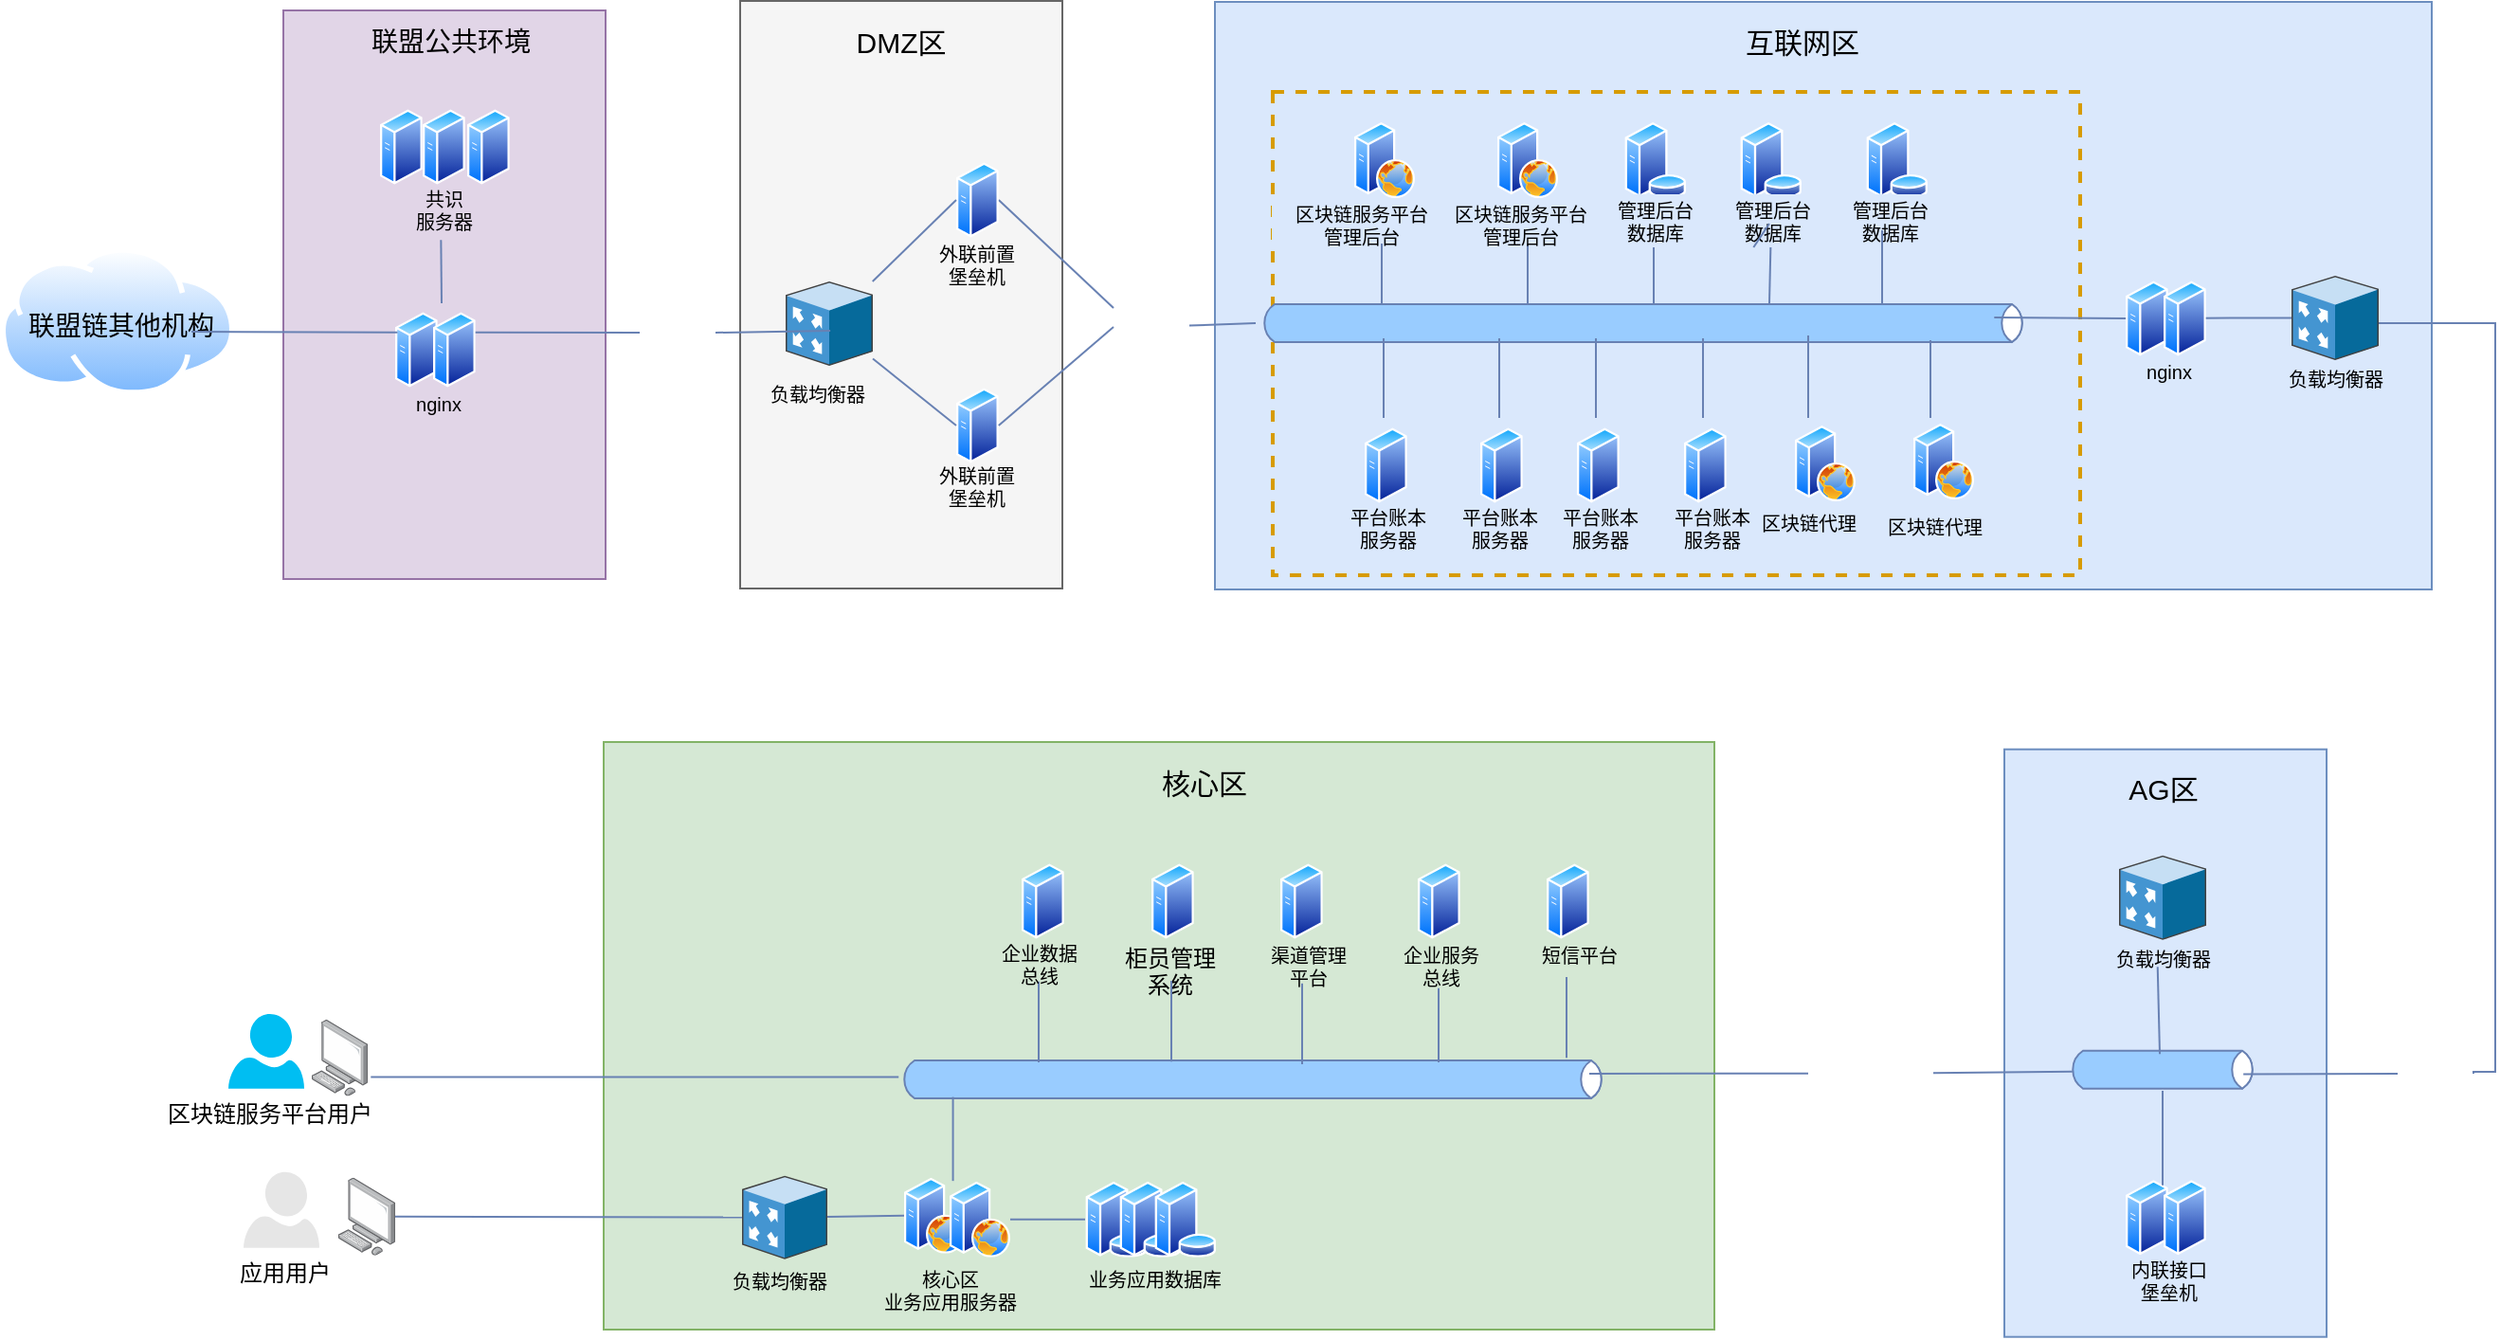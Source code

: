 <mxfile version="12.1.1" type="github" pages="1"><diagram id="ot7VbqEVnPVm4FlHw6yX" name="Page-1"><mxGraphModel dx="1553" dy="948" grid="0" gridSize="10" guides="1" tooltips="1" connect="1" arrows="1" fold="1" page="1" pageScale="1" pageWidth="3300" pageHeight="4681" math="0" shadow="0"><root><mxCell id="0"/><mxCell id="1" parent="0"/><mxCell id="wcz-8A4uhaqFpy4rLhZc-134" value="" style="rounded=0;whiteSpace=wrap;html=1;fillColor=#e1d5e7;strokeColor=#9673a6;" vertex="1" parent="1"><mxGeometry x="526.5" y="313.5" width="170" height="300" as="geometry"/></mxCell><mxCell id="wcz-8A4uhaqFpy4rLhZc-1" value="" style="rounded=0;whiteSpace=wrap;html=1;strokeColor=#6c8ebf;strokeWidth=1;fillColor=#dae8fc;fontSize=12;align=center;" vertex="1" parent="1"><mxGeometry x="1018" y="309" width="642" height="310" as="geometry"/></mxCell><mxCell id="wcz-8A4uhaqFpy4rLhZc-2" value="" style="rounded=0;whiteSpace=wrap;html=1;fillColor=none;fontSize=10;dashed=1;strokeColor=#d79b00;strokeWidth=2;" vertex="1" parent="1"><mxGeometry x="1048.5" y="356.5" width="426" height="255" as="geometry"/></mxCell><mxCell id="wcz-8A4uhaqFpy4rLhZc-3" value="" style="rounded=0;whiteSpace=wrap;html=1;strokeColor=#666666;fillColor=#f5f5f5;fontSize=12;align=center;fontColor=#333333;" vertex="1" parent="1"><mxGeometry x="767.5" y="308.5" width="170" height="310" as="geometry"/></mxCell><mxCell id="wcz-8A4uhaqFpy4rLhZc-4" value="" style="html=1;fillColor=#99CCFF;strokeColor=#6881B3;gradientColor=none;gradientDirection=north;strokeWidth=1;shape=mxgraph.networks.bus;gradientColor=none;gradientDirection=north;fontColor=#ffffff;perimeter=backbonePerimeter;backboneSize=20;align=center;fontSize=12;" vertex="1" parent="1"><mxGeometry x="1041.5" y="473.5" width="405" height="10" as="geometry"/></mxCell><mxCell id="wcz-8A4uhaqFpy4rLhZc-5" value="" style="strokeColor=#6881B3;edgeStyle=none;rounded=0;endArrow=none;html=1;strokeWidth=1;fontSize=12;" edge="1" parent="1"><mxGeometry relative="1" as="geometry"><mxPoint x="1106" y="426.5" as="sourcePoint"/><mxPoint x="1106" y="468.5" as="targetPoint"/></mxGeometry></mxCell><mxCell id="wcz-8A4uhaqFpy4rLhZc-6" value="" style="strokeColor=#6881B3;edgeStyle=none;rounded=0;endArrow=none;html=1;strokeWidth=1;fontSize=12;" edge="1" parent="1"><mxGeometry relative="1" as="geometry"><mxPoint x="1183" y="426.5" as="sourcePoint"/><mxPoint x="1183" y="468.5" as="targetPoint"/></mxGeometry></mxCell><mxCell id="wcz-8A4uhaqFpy4rLhZc-7" value="" style="strokeColor=#6881B3;edgeStyle=none;rounded=0;endArrow=none;html=1;strokeWidth=1;fontSize=12;" edge="1" parent="1"><mxGeometry relative="1" as="geometry"><mxPoint x="1249.5" y="426.5" as="sourcePoint"/><mxPoint x="1249.5" y="468.5" as="targetPoint"/></mxGeometry></mxCell><mxCell id="wcz-8A4uhaqFpy4rLhZc-9" value="" style="strokeColor=#6881B3;edgeStyle=none;rounded=0;endArrow=none;html=1;strokeWidth=1;fontSize=12;" edge="1" parent="1"><mxGeometry relative="1" as="geometry"><mxPoint x="1107" y="528.5" as="sourcePoint"/><mxPoint x="1107" y="486.5" as="targetPoint"/><Array as="points"><mxPoint x="1107" y="516.5"/></Array></mxGeometry></mxCell><mxCell id="wcz-8A4uhaqFpy4rLhZc-10" value="" style="shape=image;html=1;verticalAlign=top;verticalLabelPosition=bottom;labelBackgroundColor=#ffffff;imageAspect=0;aspect=fixed;image=https://cdn4.iconfinder.com/data/icons/VISTA/networking/png/128/firewall.png;strokeColor=#6881B3;fillColor=#99CCFF;fontSize=12;align=center;" vertex="1" parent="1"><mxGeometry x="714.5" y="463.5" width="40" height="40" as="geometry"/></mxCell><mxCell id="wcz-8A4uhaqFpy4rLhZc-11" value="" style="endArrow=none;html=1;fontSize=12;entryX=0;entryY=0.5;entryDx=0;entryDy=0;exitX=1;exitY=0.25;exitDx=0;exitDy=0;strokeColor=#6881B3;" edge="1" parent="1" target="wcz-8A4uhaqFpy4rLhZc-10" source="wcz-8A4uhaqFpy4rLhZc-144"><mxGeometry width="50" height="50" relative="1" as="geometry"><mxPoint x="674.92" y="483.262" as="sourcePoint"/><mxPoint x="731.5" y="520.5" as="targetPoint"/></mxGeometry></mxCell><mxCell id="wcz-8A4uhaqFpy4rLhZc-12" value="" style="shadow=0;dashed=0;html=1;labelPosition=center;verticalLabelPosition=bottom;verticalAlign=top;align=center;outlineConnect=0;shape=mxgraph.veeam.3d.proxy_appliance;direction=east;" vertex="1" parent="1"><mxGeometry x="791.5" y="456.5" width="46" height="44.562" as="geometry"/></mxCell><mxCell id="wcz-8A4uhaqFpy4rLhZc-13" value="&lt;font style=&quot;font-size: 15px&quot;&gt;DMZ区&lt;/font&gt;" style="text;html=1;resizable=0;points=[];autosize=1;align=center;verticalAlign=top;spacingTop=-4;fontSize=12;" vertex="1" parent="1"><mxGeometry x="822.5" y="318.5" width="58" height="15" as="geometry"/></mxCell><mxCell id="wcz-8A4uhaqFpy4rLhZc-14" value="" style="endArrow=none;html=1;strokeColor=#6881B3;strokeWidth=1;fontSize=12;exitX=1;exitY=0.5;exitDx=0;exitDy=0;entryX=0.512;entryY=0.583;entryDx=0;entryDy=0;entryPerimeter=0;" edge="1" parent="1" source="wcz-8A4uhaqFpy4rLhZc-10" target="wcz-8A4uhaqFpy4rLhZc-12"><mxGeometry width="50" height="50" relative="1" as="geometry"><mxPoint x="707.5" y="473.5" as="sourcePoint"/><mxPoint x="817.5" y="400.5" as="targetPoint"/></mxGeometry></mxCell><mxCell id="wcz-8A4uhaqFpy4rLhZc-15" value="&lt;font style=&quot;font-size: 15px&quot;&gt;互联网区&lt;/font&gt;" style="text;html=1;resizable=0;points=[];autosize=1;align=left;verticalAlign=top;spacingTop=-4;fontSize=12;" vertex="1" parent="1"><mxGeometry x="1296" y="318.5" width="70" height="15" as="geometry"/></mxCell><mxCell id="wcz-8A4uhaqFpy4rLhZc-16" value="" style="shape=image;html=1;verticalAlign=top;verticalLabelPosition=bottom;labelBackgroundColor=#ffffff;imageAspect=0;aspect=fixed;image=https://cdn4.iconfinder.com/data/icons/VISTA/networking/png/128/firewall.png;strokeColor=#6881B3;fillColor=#99CCFF;fontSize=12;align=center;" vertex="1" parent="1"><mxGeometry x="964.5" y="460.5" width="40" height="40" as="geometry"/></mxCell><mxCell id="wcz-8A4uhaqFpy4rLhZc-17" value="" style="endArrow=none;html=1;strokeColor=#6881B3;strokeWidth=1;fontSize=12;exitX=1;exitY=0.5;exitDx=0;exitDy=0;entryX=0;entryY=0.25;entryDx=0;entryDy=0;" edge="1" parent="1" source="wcz-8A4uhaqFpy4rLhZc-72" target="wcz-8A4uhaqFpy4rLhZc-16"><mxGeometry width="50" height="50" relative="1" as="geometry"><mxPoint x="890.9" y="485.62" as="sourcePoint"/><mxPoint x="1027.5" y="530.5" as="targetPoint"/></mxGeometry></mxCell><mxCell id="wcz-8A4uhaqFpy4rLhZc-18" value="" style="endArrow=none;html=1;strokeColor=#6881B3;strokeWidth=1;fontSize=12;" edge="1" parent="1" source="wcz-8A4uhaqFpy4rLhZc-16"><mxGeometry width="50" height="50" relative="1" as="geometry"><mxPoint x="973.5" y="560.5" as="sourcePoint"/><mxPoint x="1039.5" y="478.5" as="targetPoint"/></mxGeometry></mxCell><mxCell id="wcz-8A4uhaqFpy4rLhZc-19" value="外联前置&lt;br style=&quot;font-size: 10px&quot;&gt;堡垒机" style="text;html=1;resizable=0;points=[];autosize=1;align=center;verticalAlign=top;spacingTop=-4;fontSize=10;" vertex="1" parent="1"><mxGeometry x="866.5" y="433.5" width="50" height="24" as="geometry"/></mxCell><mxCell id="wcz-8A4uhaqFpy4rLhZc-20" value="区块链服务平台&lt;br&gt;管理后台" style="text;html=1;resizable=0;points=[];autosize=1;align=center;verticalAlign=top;spacingTop=-4;fontSize=10;fillColor=#DAE8FC;" vertex="1" parent="1"><mxGeometry x="1048" y="412.5" width="94" height="24" as="geometry"/></mxCell><mxCell id="wcz-8A4uhaqFpy4rLhZc-23" value="平台账本&lt;br&gt;服务器" style="text;html=1;resizable=0;points=[];autosize=1;align=center;verticalAlign=top;spacingTop=-4;fontSize=10;" vertex="1" parent="1"><mxGeometry x="1080" y="572.5" width="58" height="24" as="geometry"/></mxCell><mxCell id="wcz-8A4uhaqFpy4rLhZc-24" value="" style="rounded=0;whiteSpace=wrap;html=1;strokeColor=#6c8ebf;strokeWidth=1;fillColor=#dae8fc;fontSize=8;align=center;" vertex="1" parent="1"><mxGeometry x="1434.5" y="703.353" width="170" height="310" as="geometry"/></mxCell><mxCell id="wcz-8A4uhaqFpy4rLhZc-25" value="&lt;font style=&quot;font-size: 15px&quot;&gt;AG区&lt;/font&gt;" style="text;html=1;resizable=0;points=[];autosize=1;align=center;verticalAlign=top;spacingTop=-4;fontSize=12;" vertex="1" parent="1"><mxGeometry x="1494" y="713.353" width="47" height="15" as="geometry"/></mxCell><mxCell id="wcz-8A4uhaqFpy4rLhZc-26" value="负载均衡器" style="text;html=1;resizable=0;points=[];autosize=1;align=center;verticalAlign=top;spacingTop=-4;fontSize=10;" vertex="1" parent="1"><mxGeometry x="777.5" y="507.5" width="60" height="10" as="geometry"/></mxCell><mxCell id="wcz-8A4uhaqFpy4rLhZc-27" value="" style="shadow=0;dashed=0;html=1;labelPosition=center;verticalLabelPosition=bottom;verticalAlign=top;align=center;outlineConnect=0;shape=mxgraph.veeam.3d.proxy_appliance;direction=east;" vertex="1" parent="1"><mxGeometry x="1495" y="759.353" width="46" height="44.562" as="geometry"/></mxCell><mxCell id="wcz-8A4uhaqFpy4rLhZc-28" value="负载均衡器" style="text;html=1;resizable=0;points=[];autosize=1;align=center;verticalAlign=top;spacingTop=-4;fontSize=10;" vertex="1" parent="1"><mxGeometry x="1488" y="806.353" width="60" height="10" as="geometry"/></mxCell><mxCell id="wcz-8A4uhaqFpy4rLhZc-29" value="" style="html=1;fillColor=#99CCFF;strokeColor=#6881B3;gradientColor=none;gradientDirection=north;strokeWidth=1;shape=mxgraph.networks.bus;gradientColor=none;gradientDirection=north;fontColor=#ffffff;perimeter=backbonePerimeter;backboneSize=20;align=center;fontSize=12;" vertex="1" parent="1"><mxGeometry x="1468" y="867.353" width="100" height="10" as="geometry"/></mxCell><mxCell id="wcz-8A4uhaqFpy4rLhZc-30" style="edgeStyle=orthogonalEdgeStyle;rounded=0;orthogonalLoop=1;jettySize=auto;html=1;exitX=1;exitY=0.5;exitDx=0;exitDy=0;strokeColor=#6881B3;endArrow=none;endFill=0;" edge="1" parent="1" source="wcz-8A4uhaqFpy4rLhZc-31" target="wcz-8A4uhaqFpy4rLhZc-113"><mxGeometry relative="1" as="geometry"><Array as="points"><mxPoint x="1693.5" y="873.5"/><mxPoint x="1693.5" y="478.5"/></Array></mxGeometry></mxCell><mxCell id="wcz-8A4uhaqFpy4rLhZc-31" value="" style="shape=image;html=1;verticalAlign=top;verticalLabelPosition=bottom;labelBackgroundColor=#ffffff;imageAspect=0;aspect=fixed;image=https://cdn4.iconfinder.com/data/icons/VISTA/networking/png/128/firewall.png;strokeColor=#6881B3;fillColor=#99CCFF;fontSize=12;align=center;" vertex="1" parent="1"><mxGeometry x="1642" y="854.5" width="40" height="40" as="geometry"/></mxCell><mxCell id="wcz-8A4uhaqFpy4rLhZc-32" value="" style="endArrow=none;html=1;strokeColor=#6881B3;strokeWidth=1;fontSize=8;exitX=0.485;exitY=-0.318;exitDx=0;exitDy=0;exitPerimeter=0;entryX=0.456;entryY=1.182;entryDx=0;entryDy=0;entryPerimeter=0;" edge="1" parent="1" source="wcz-8A4uhaqFpy4rLhZc-29" target="wcz-8A4uhaqFpy4rLhZc-28"><mxGeometry width="50" height="50" relative="1" as="geometry"><mxPoint x="1599" y="858.353" as="sourcePoint"/><mxPoint x="1649" y="808.353" as="targetPoint"/></mxGeometry></mxCell><mxCell id="wcz-8A4uhaqFpy4rLhZc-33" value="" style="group" vertex="1" connectable="0" parent="1"><mxGeometry x="1498.5" y="930.353" width="42.4" height="40" as="geometry"/></mxCell><mxCell id="wcz-8A4uhaqFpy4rLhZc-34" value="" style="aspect=fixed;perimeter=ellipsePerimeter;html=1;align=center;shadow=0;dashed=0;spacingTop=3;image;image=img/lib/active_directory/generic_server.svg;strokeColor=#6881B3;strokeWidth=1;fillColor=#99CCFF;fontSize=8;" vertex="1" parent="wcz-8A4uhaqFpy4rLhZc-33"><mxGeometry width="22.4" height="40" as="geometry"/></mxCell><mxCell id="wcz-8A4uhaqFpy4rLhZc-35" value="" style="aspect=fixed;perimeter=ellipsePerimeter;html=1;align=center;shadow=0;dashed=0;spacingTop=3;image;image=img/lib/active_directory/generic_server.svg;strokeColor=#6881B3;strokeWidth=1;fillColor=#99CCFF;fontSize=8;" vertex="1" parent="wcz-8A4uhaqFpy4rLhZc-33"><mxGeometry x="20" width="22.4" height="40" as="geometry"/></mxCell><mxCell id="wcz-8A4uhaqFpy4rLhZc-36" value="内联接口&lt;br style=&quot;font-size: 10px;&quot;&gt;堡垒机" style="text;html=1;resizable=0;points=[];autosize=1;align=center;verticalAlign=top;spacingTop=-4;fontSize=10;" vertex="1" parent="1"><mxGeometry x="1496" y="970.353" width="50" height="20" as="geometry"/></mxCell><mxCell id="wcz-8A4uhaqFpy4rLhZc-37" value="" style="strokeColor=#6881B3;edgeStyle=none;rounded=0;endArrow=none;html=1;strokeWidth=1;fontSize=12;" edge="1" parent="1"><mxGeometry relative="1" as="geometry"><mxPoint x="1518" y="933.353" as="sourcePoint"/><mxPoint x="1518" y="883.5" as="targetPoint"/><Array as="points"><mxPoint x="1518" y="910.353"/></Array></mxGeometry></mxCell><mxCell id="wcz-8A4uhaqFpy4rLhZc-38" value="" style="rounded=0;whiteSpace=wrap;html=1;strokeColor=#82b366;strokeWidth=1;fillColor=#d5e8d4;fontSize=8;align=center;" vertex="1" parent="1"><mxGeometry x="695.5" y="699.5" width="586" height="310" as="geometry"/></mxCell><mxCell id="wcz-8A4uhaqFpy4rLhZc-39" value="" style="html=1;fillColor=#99CCFF;strokeColor=#6881B3;gradientColor=none;gradientDirection=north;strokeWidth=1;shape=mxgraph.networks.bus;gradientColor=none;gradientDirection=north;fontColor=#ffffff;perimeter=backbonePerimeter;backboneSize=20;align=center;" vertex="1" parent="1"><mxGeometry x="851.5" y="867.5" width="373" height="20" as="geometry"/></mxCell><mxCell id="wcz-8A4uhaqFpy4rLhZc-40" value="" style="strokeColor=#6881B3;edgeStyle=none;rounded=0;endArrow=none;html=1;strokeWidth=1;fontSize=8;" edge="1" parent="1"><mxGeometry relative="1" as="geometry"><mxPoint x="925" y="825.853" as="sourcePoint"/><mxPoint x="925" y="868.529" as="targetPoint"/></mxGeometry></mxCell><mxCell id="wcz-8A4uhaqFpy4rLhZc-41" value="" style="strokeColor=#6881B3;edgeStyle=none;rounded=0;endArrow=none;html=1;strokeWidth=1;fontSize=8;" edge="1" parent="1"><mxGeometry relative="1" as="geometry"><mxPoint x="1064" y="826.853" as="sourcePoint"/><mxPoint x="1064" y="869.529" as="targetPoint"/></mxGeometry></mxCell><mxCell id="wcz-8A4uhaqFpy4rLhZc-42" value="" style="strokeColor=#6881B3;edgeStyle=none;rounded=0;endArrow=none;html=1;strokeWidth=1;fontSize=8;" edge="1" parent="1"><mxGeometry relative="1" as="geometry"><mxPoint x="1136" y="829.353" as="sourcePoint"/><mxPoint x="1136" y="868.52" as="targetPoint"/></mxGeometry></mxCell><mxCell id="wcz-8A4uhaqFpy4rLhZc-43" value="" style="shadow=0;dashed=0;html=1;labelPosition=center;verticalLabelPosition=bottom;verticalAlign=top;align=center;outlineConnect=0;shape=mxgraph.veeam.3d.proxy_appliance;direction=east;" vertex="1" parent="1"><mxGeometry x="768.5" y="928.353" width="45" height="44" as="geometry"/></mxCell><mxCell id="wcz-8A4uhaqFpy4rLhZc-44" value="负载均衡器" style="text;html=1;resizable=0;points=[];autosize=1;align=center;verticalAlign=top;spacingTop=-4;fontSize=10;" vertex="1" parent="1"><mxGeometry x="757.5" y="976.353" width="60" height="10" as="geometry"/></mxCell><mxCell id="wcz-8A4uhaqFpy4rLhZc-45" value="" style="aspect=fixed;perimeter=ellipsePerimeter;html=1;align=center;shadow=0;dashed=0;spacingTop=3;image;image=img/lib/active_directory/generic_server.svg;strokeColor=#6881B3;strokeWidth=1;fillColor=#99CCFF;fontSize=8;" vertex="1" parent="1"><mxGeometry x="1125" y="763.5" width="22.4" height="40" as="geometry"/></mxCell><mxCell id="wcz-8A4uhaqFpy4rLhZc-46" value="" style="aspect=fixed;perimeter=ellipsePerimeter;html=1;align=center;shadow=0;dashed=0;spacingTop=3;image;image=img/lib/active_directory/generic_server.svg;strokeColor=#6881B3;strokeWidth=1;fillColor=#99CCFF;fontSize=8;" vertex="1" parent="1"><mxGeometry x="1052.5" y="763.5" width="22.4" height="40" as="geometry"/></mxCell><mxCell id="wcz-8A4uhaqFpy4rLhZc-47" value="企业服务&lt;br&gt;总线" style="text;html=1;resizable=0;points=[];autosize=1;align=center;verticalAlign=top;spacingTop=-4;fontSize=10;" vertex="1" parent="1"><mxGeometry x="1107.5" y="803.5" width="58" height="24" as="geometry"/></mxCell><mxCell id="wcz-8A4uhaqFpy4rLhZc-48" value="渠道管理&lt;br&gt;平台" style="text;html=1;resizable=0;points=[];autosize=1;align=center;verticalAlign=top;spacingTop=-4;fontSize=10;" vertex="1" parent="1"><mxGeometry x="1037.5" y="803.5" width="58" height="24" as="geometry"/></mxCell><mxCell id="wcz-8A4uhaqFpy4rLhZc-49" value="" style="aspect=fixed;perimeter=ellipsePerimeter;html=1;align=center;shadow=0;dashed=0;spacingTop=3;image;image=img/lib/active_directory/generic_server.svg;strokeColor=#6881B3;strokeWidth=1;fillColor=#99CCFF;fontSize=8;" vertex="1" parent="1"><mxGeometry x="916" y="763.5" width="22.4" height="40" as="geometry"/></mxCell><mxCell id="wcz-8A4uhaqFpy4rLhZc-50" value="企业数据&lt;br&gt;总线" style="text;html=1;resizable=0;points=[];autosize=1;align=center;verticalAlign=top;spacingTop=-4;fontSize=10;" vertex="1" parent="1"><mxGeometry x="895.5" y="803.353" width="58" height="24" as="geometry"/></mxCell><mxCell id="wcz-8A4uhaqFpy4rLhZc-51" value="" style="group" vertex="1" connectable="0" parent="1"><mxGeometry x="854" y="929.353" width="56" height="40" as="geometry"/></mxCell><mxCell id="wcz-8A4uhaqFpy4rLhZc-52" value="" style="aspect=fixed;perimeter=ellipsePerimeter;html=1;align=center;shadow=0;dashed=0;spacingTop=3;image;image=img/lib/active_directory/web_server.svg;strokeColor=#6881B3;strokeWidth=1;fillColor=#99CCFF;fontSize=12;" vertex="1" parent="wcz-8A4uhaqFpy4rLhZc-51"><mxGeometry width="32" height="40" as="geometry"/></mxCell><mxCell id="wcz-8A4uhaqFpy4rLhZc-53" value="" style="aspect=fixed;perimeter=ellipsePerimeter;html=1;align=center;shadow=0;dashed=0;spacingTop=3;image;image=img/lib/active_directory/web_server.svg;strokeColor=#6881B3;strokeWidth=1;fillColor=#99CCFF;fontSize=12;" vertex="1" parent="wcz-8A4uhaqFpy4rLhZc-51"><mxGeometry x="24" y="2" width="32" height="40" as="geometry"/></mxCell><mxCell id="wcz-8A4uhaqFpy4rLhZc-54" value="核心区&lt;br&gt;业务应用服务器" style="text;html=1;resizable=0;points=[];autosize=1;align=center;verticalAlign=top;spacingTop=-4;fontSize=10;" vertex="1" parent="1"><mxGeometry x="838" y="975.353" width="80" height="24" as="geometry"/></mxCell><mxCell id="wcz-8A4uhaqFpy4rLhZc-55" value="业务应用数据库" style="text;html=1;resizable=0;points=[];autosize=1;align=center;verticalAlign=top;spacingTop=-4;fontSize=10;" vertex="1" parent="1"><mxGeometry x="939" y="975.353" width="94" height="12" as="geometry"/></mxCell><mxCell id="wcz-8A4uhaqFpy4rLhZc-56" value="" style="aspect=fixed;perimeter=ellipsePerimeter;html=1;align=center;shadow=0;dashed=0;spacingTop=3;image;image=img/lib/active_directory/database_server.svg;strokeColor=#6881B3;strokeWidth=1;fillColor=#99CCFF;fontSize=8;" vertex="1" parent="1"><mxGeometry x="949.5" y="931.353" width="32.8" height="40" as="geometry"/></mxCell><mxCell id="wcz-8A4uhaqFpy4rLhZc-57" value="" style="aspect=fixed;perimeter=ellipsePerimeter;html=1;align=center;shadow=0;dashed=0;spacingTop=3;image;image=img/lib/active_directory/database_server.svg;strokeColor=#6881B3;strokeWidth=1;fillColor=#99CCFF;fontSize=8;" vertex="1" parent="1"><mxGeometry x="967.5" y="931.353" width="32.8" height="40" as="geometry"/></mxCell><mxCell id="wcz-8A4uhaqFpy4rLhZc-58" value="" style="aspect=fixed;perimeter=ellipsePerimeter;html=1;align=center;shadow=0;dashed=0;spacingTop=3;image;image=img/lib/active_directory/database_server.svg;strokeColor=#6881B3;strokeWidth=1;fillColor=#99CCFF;fontSize=8;" vertex="1" parent="1"><mxGeometry x="986" y="931.353" width="32.8" height="40" as="geometry"/></mxCell><mxCell id="wcz-8A4uhaqFpy4rLhZc-59" value="&lt;font style=&quot;font-size: 15px&quot;&gt;核心区&lt;/font&gt;" style="text;html=1;resizable=0;points=[];autosize=1;align=center;verticalAlign=top;spacingTop=-4;fontSize=12;" vertex="1" parent="1"><mxGeometry x="984" y="709.853" width="55" height="15" as="geometry"/></mxCell><mxCell id="wcz-8A4uhaqFpy4rLhZc-60" value="" style="shape=image;html=1;verticalAlign=top;verticalLabelPosition=bottom;labelBackgroundColor=#ffffff;imageAspect=0;aspect=fixed;image=https://cdn4.iconfinder.com/data/icons/VISTA/networking/png/128/firewall.png;strokeColor=#6881B3;fillColor=#99CCFF;fontSize=12;align=center;" vertex="1" parent="1"><mxGeometry x="1331" y="854.353" width="40" height="40" as="geometry"/></mxCell><mxCell id="wcz-8A4uhaqFpy4rLhZc-61" value="" style="points=[];aspect=fixed;html=1;align=center;shadow=0;dashed=0;image;image=img/lib/allied_telesis/computer_and_terminals/Personal_Computer.svg;strokeColor=#6881B3;fillColor=#99CCFF;fontSize=12;" vertex="1" parent="1"><mxGeometry x="541.5" y="845.95" width="29.5" height="40.317" as="geometry"/></mxCell><mxCell id="wcz-8A4uhaqFpy4rLhZc-62" value="" style="verticalLabelPosition=bottom;html=1;verticalAlign=top;align=center;strokeColor=none;fillColor=#00BEF2;shape=mxgraph.azure.user;" vertex="1" parent="1"><mxGeometry x="497.5" y="843" width="40" height="39.333" as="geometry"/></mxCell><mxCell id="wcz-8A4uhaqFpy4rLhZc-63" value="区块链服务平台用户" style="text;html=1;resizable=0;points=[];autosize=1;align=center;verticalAlign=top;spacingTop=-4;fontSize=12;" vertex="1" parent="1"><mxGeometry x="459.5" y="886.333" width="118" height="14" as="geometry"/></mxCell><mxCell id="wcz-8A4uhaqFpy4rLhZc-64" value="" style="endArrow=none;html=1;strokeColor=#6881B3;exitX=0.926;exitY=0.743;exitDx=0;exitDy=0;exitPerimeter=0;entryX=0;entryY=0.5;entryDx=0;entryDy=0;" edge="1" parent="1" source="wcz-8A4uhaqFpy4rLhZc-29" target="wcz-8A4uhaqFpy4rLhZc-31"><mxGeometry width="50" height="50" relative="1" as="geometry"><mxPoint x="1635.5" y="969.5" as="sourcePoint"/><mxPoint x="1685.5" y="919.5" as="targetPoint"/></mxGeometry></mxCell><mxCell id="wcz-8A4uhaqFpy4rLhZc-65" value="" style="points=[];aspect=fixed;html=1;align=center;shadow=0;dashed=0;image;image=img/lib/allied_telesis/computer_and_terminals/Personal_Computer.svg;strokeColor=#6881B3;fillColor=#99CCFF;fontSize=12;" vertex="1" parent="1"><mxGeometry x="555.5" y="929.353" width="30" height="41" as="geometry"/></mxCell><mxCell id="wcz-8A4uhaqFpy4rLhZc-66" value="" style="verticalLabelPosition=bottom;html=1;verticalAlign=top;align=center;strokeColor=none;fillColor=#E6E6E6;shape=mxgraph.azure.user;" vertex="1" parent="1"><mxGeometry x="505.5" y="926.353" width="40" height="40" as="geometry"/></mxCell><mxCell id="wcz-8A4uhaqFpy4rLhZc-67" value="应用用户" style="text;html=1;resizable=0;points=[];autosize=1;align=center;verticalAlign=top;spacingTop=-4;fontSize=12;" vertex="1" parent="1"><mxGeometry x="497.5" y="970.353" width="58" height="14" as="geometry"/></mxCell><mxCell id="wcz-8A4uhaqFpy4rLhZc-68" value="" style="endArrow=none;html=1;strokeColor=#6881B3;entryX=0;entryY=0.5;entryDx=0;entryDy=0;" edge="1" parent="1" target="wcz-8A4uhaqFpy4rLhZc-60"><mxGeometry width="50" height="50" relative="1" as="geometry"><mxPoint x="1215.5" y="874.5" as="sourcePoint"/><mxPoint x="1189.5" y="908.5" as="targetPoint"/></mxGeometry></mxCell><mxCell id="wcz-8A4uhaqFpy4rLhZc-69" value="" style="endArrow=none;html=1;strokeColor=#6881B3;entryX=0.024;entryY=0.6;entryDx=0;entryDy=0;entryPerimeter=0;" edge="1" parent="1" target="wcz-8A4uhaqFpy4rLhZc-29"><mxGeometry width="50" height="50" relative="1" as="geometry"><mxPoint x="1397" y="874.161" as="sourcePoint"/><mxPoint x="1299.5" y="872.5" as="targetPoint"/></mxGeometry></mxCell><mxCell id="wcz-8A4uhaqFpy4rLhZc-70" value="" style="endArrow=none;html=1;strokeColor=#6881B3;" edge="1" parent="1" source="wcz-8A4uhaqFpy4rLhZc-65" target="wcz-8A4uhaqFpy4rLhZc-43"><mxGeometry width="50" height="50" relative="1" as="geometry"><mxPoint x="668.5" y="883.5" as="sourcePoint"/><mxPoint x="718.5" y="833.5" as="targetPoint"/></mxGeometry></mxCell><mxCell id="wcz-8A4uhaqFpy4rLhZc-71" value="" style="aspect=fixed;perimeter=ellipsePerimeter;html=1;align=center;shadow=0;dashed=0;spacingTop=3;image;image=img/lib/active_directory/generic_server.svg;strokeColor=#6881B3;strokeWidth=1;fillColor=#99CCFF;fontSize=8;" vertex="1" parent="1"><mxGeometry x="881.5" y="512.5" width="22.4" height="40" as="geometry"/></mxCell><mxCell id="wcz-8A4uhaqFpy4rLhZc-72" value="" style="aspect=fixed;perimeter=ellipsePerimeter;html=1;align=center;shadow=0;dashed=0;spacingTop=3;image;image=img/lib/active_directory/generic_server.svg;strokeColor=#6881B3;strokeWidth=1;fillColor=#99CCFF;fontSize=8;" vertex="1" parent="1"><mxGeometry x="881.5" y="393.5" width="22.4" height="40" as="geometry"/></mxCell><mxCell id="wcz-8A4uhaqFpy4rLhZc-73" value="外联前置&lt;br style=&quot;font-size: 10px&quot;&gt;堡垒机" style="text;html=1;resizable=0;points=[];autosize=1;align=center;verticalAlign=top;spacingTop=-4;fontSize=10;" vertex="1" parent="1"><mxGeometry x="866.5" y="551" width="50" height="24" as="geometry"/></mxCell><mxCell id="wcz-8A4uhaqFpy4rLhZc-74" value="" style="endArrow=none;html=1;entryX=0;entryY=0.5;entryDx=0;entryDy=0;strokeColor=#6881B3;" edge="1" parent="1" source="wcz-8A4uhaqFpy4rLhZc-12" target="wcz-8A4uhaqFpy4rLhZc-72"><mxGeometry width="50" height="50" relative="1" as="geometry"><mxPoint x="827.5" y="441.5" as="sourcePoint"/><mxPoint x="877.5" y="391.5" as="targetPoint"/></mxGeometry></mxCell><mxCell id="wcz-8A4uhaqFpy4rLhZc-75" value="" style="endArrow=none;html=1;strokeColor=#6881B3;exitX=0;exitY=0.5;exitDx=0;exitDy=0;" edge="1" parent="1" source="wcz-8A4uhaqFpy4rLhZc-71" target="wcz-8A4uhaqFpy4rLhZc-12"><mxGeometry width="50" height="50" relative="1" as="geometry"><mxPoint x="784.5" y="621.5" as="sourcePoint"/><mxPoint x="834.5" y="571.5" as="targetPoint"/></mxGeometry></mxCell><mxCell id="wcz-8A4uhaqFpy4rLhZc-76" value="" style="endArrow=none;html=1;strokeColor=#6881B3;exitX=1;exitY=0.5;exitDx=0;exitDy=0;entryX=0;entryY=0.5;entryDx=0;entryDy=0;" edge="1" parent="1" source="wcz-8A4uhaqFpy4rLhZc-71" target="wcz-8A4uhaqFpy4rLhZc-16"><mxGeometry width="50" height="50" relative="1" as="geometry"><mxPoint x="962.5" y="634.5" as="sourcePoint"/><mxPoint x="1012.5" y="584.5" as="targetPoint"/></mxGeometry></mxCell><mxCell id="wcz-8A4uhaqFpy4rLhZc-77" value="" style="aspect=fixed;perimeter=ellipsePerimeter;html=1;align=center;shadow=0;dashed=0;spacingTop=3;image;image=img/lib/active_directory/web_server.svg;strokeColor=#6881B3;strokeWidth=1;fillColor=#99CCFF;fontSize=12;" vertex="1" parent="1"><mxGeometry x="1091.5" y="372.5" width="32" height="40" as="geometry"/></mxCell><mxCell id="wcz-8A4uhaqFpy4rLhZc-78" value="" style="aspect=fixed;perimeter=ellipsePerimeter;html=1;align=center;shadow=0;dashed=0;spacingTop=3;image;image=img/lib/active_directory/web_server.svg;strokeColor=#6881B3;strokeWidth=1;fillColor=#99CCFF;fontSize=12;" vertex="1" parent="1"><mxGeometry x="1167" y="372.5" width="32" height="40" as="geometry"/></mxCell><mxCell id="wcz-8A4uhaqFpy4rLhZc-79" value="区块链服务平台&lt;br&gt;管理后台" style="text;html=1;resizable=0;points=[];autosize=1;align=center;verticalAlign=top;spacingTop=-4;fontSize=10;fillColor=#DAE8FC;" vertex="1" parent="1"><mxGeometry x="1132" y="412.5" width="94" height="24" as="geometry"/></mxCell><mxCell id="wcz-8A4uhaqFpy4rLhZc-80" value="" style="aspect=fixed;perimeter=ellipsePerimeter;html=1;align=center;shadow=0;dashed=0;spacingTop=3;image;image=img/lib/active_directory/database_server.svg;strokeColor=#6881B3;strokeWidth=1;fillColor=#99CCFF;fontSize=8;" vertex="1" parent="1"><mxGeometry x="1234" y="372.5" width="32.8" height="40" as="geometry"/></mxCell><mxCell id="wcz-8A4uhaqFpy4rLhZc-81" value="管理后台&lt;br style=&quot;font-size: 10px;&quot;&gt;数据库" style="text;html=1;resizable=0;points=[];autosize=1;align=center;verticalAlign=top;spacingTop=-4;fillColor=#DAE8FC;fontSize=10;" vertex="1" parent="1"><mxGeometry x="1221" y="410.5" width="58" height="28" as="geometry"/></mxCell><mxCell id="wcz-8A4uhaqFpy4rLhZc-82" value="" style="strokeColor=#6881B3;edgeStyle=none;rounded=0;endArrow=none;html=1;strokeWidth=1;fontSize=12;" edge="1" parent="1" source="wcz-8A4uhaqFpy4rLhZc-84"><mxGeometry relative="1" as="geometry"><mxPoint x="1310.5" y="426" as="sourcePoint"/><mxPoint x="1310.5" y="468.176" as="targetPoint"/></mxGeometry></mxCell><mxCell id="wcz-8A4uhaqFpy4rLhZc-83" value="" style="aspect=fixed;perimeter=ellipsePerimeter;html=1;align=center;shadow=0;dashed=0;spacingTop=3;image;image=img/lib/active_directory/database_server.svg;strokeColor=#6881B3;strokeWidth=1;fillColor=#99CCFF;fontSize=8;" vertex="1" parent="1"><mxGeometry x="1295" y="372.5" width="32.8" height="40" as="geometry"/></mxCell><mxCell id="wcz-8A4uhaqFpy4rLhZc-85" value="" style="aspect=fixed;perimeter=ellipsePerimeter;html=1;align=center;shadow=0;dashed=0;spacingTop=3;image;image=img/lib/active_directory/database_server.svg;strokeColor=#6881B3;strokeWidth=1;fillColor=#99CCFF;fontSize=8;" vertex="1" parent="1"><mxGeometry x="1361.5" y="372.5" width="32.8" height="40" as="geometry"/></mxCell><mxCell id="wcz-8A4uhaqFpy4rLhZc-92" value="" style="aspect=fixed;perimeter=ellipsePerimeter;html=1;align=center;shadow=0;dashed=0;spacingTop=3;image;image=img/lib/active_directory/generic_server.svg;strokeColor=#6881B3;strokeWidth=1;fillColor=#99CCFF;fontSize=8;" vertex="1" parent="1"><mxGeometry x="1097" y="533.5" width="22.4" height="40" as="geometry"/></mxCell><mxCell id="wcz-8A4uhaqFpy4rLhZc-93" value="" style="strokeColor=#6881B3;edgeStyle=none;rounded=0;endArrow=none;html=1;strokeWidth=1;fontSize=12;" edge="1" parent="1"><mxGeometry relative="1" as="geometry"><mxPoint x="1168" y="528.5" as="sourcePoint"/><mxPoint x="1168" y="486.5" as="targetPoint"/><Array as="points"><mxPoint x="1168" y="516.5"/></Array></mxGeometry></mxCell><mxCell id="wcz-8A4uhaqFpy4rLhZc-94" value="平台账本&lt;br&gt;服务器" style="text;html=1;resizable=0;points=[];autosize=1;align=center;verticalAlign=top;spacingTop=-4;fontSize=10;" vertex="1" parent="1"><mxGeometry x="1139" y="572.5" width="58" height="24" as="geometry"/></mxCell><mxCell id="wcz-8A4uhaqFpy4rLhZc-95" value="" style="aspect=fixed;perimeter=ellipsePerimeter;html=1;align=center;shadow=0;dashed=0;spacingTop=3;image;image=img/lib/active_directory/generic_server.svg;strokeColor=#6881B3;strokeWidth=1;fillColor=#99CCFF;fontSize=8;" vertex="1" parent="1"><mxGeometry x="1158" y="533.5" width="22.4" height="40" as="geometry"/></mxCell><mxCell id="wcz-8A4uhaqFpy4rLhZc-96" value="" style="strokeColor=#6881B3;edgeStyle=none;rounded=0;endArrow=none;html=1;strokeWidth=1;fontSize=12;" edge="1" parent="1"><mxGeometry relative="1" as="geometry"><mxPoint x="1219" y="528.5" as="sourcePoint"/><mxPoint x="1219" y="486.5" as="targetPoint"/><Array as="points"><mxPoint x="1219" y="516.5"/></Array></mxGeometry></mxCell><mxCell id="wcz-8A4uhaqFpy4rLhZc-97" value="平台账本&lt;br&gt;服务器" style="text;html=1;resizable=0;points=[];autosize=1;align=center;verticalAlign=top;spacingTop=-4;fontSize=10;" vertex="1" parent="1"><mxGeometry x="1192" y="572.5" width="58" height="24" as="geometry"/></mxCell><mxCell id="wcz-8A4uhaqFpy4rLhZc-98" value="" style="aspect=fixed;perimeter=ellipsePerimeter;html=1;align=center;shadow=0;dashed=0;spacingTop=3;image;image=img/lib/active_directory/generic_server.svg;strokeColor=#6881B3;strokeWidth=1;fillColor=#99CCFF;fontSize=8;" vertex="1" parent="1"><mxGeometry x="1209" y="533.5" width="22.4" height="40" as="geometry"/></mxCell><mxCell id="wcz-8A4uhaqFpy4rLhZc-99" value="" style="strokeColor=#6881B3;edgeStyle=none;rounded=0;endArrow=none;html=1;strokeWidth=1;fontSize=12;" edge="1" parent="1"><mxGeometry relative="1" as="geometry"><mxPoint x="1275.5" y="528.5" as="sourcePoint"/><mxPoint x="1275.5" y="486.5" as="targetPoint"/><Array as="points"><mxPoint x="1275.5" y="516.5"/></Array></mxGeometry></mxCell><mxCell id="wcz-8A4uhaqFpy4rLhZc-100" value="平台账本&lt;br&gt;服务器" style="text;html=1;resizable=0;points=[];autosize=1;align=center;verticalAlign=top;spacingTop=-4;fontSize=10;" vertex="1" parent="1"><mxGeometry x="1250.5" y="572.5" width="58" height="24" as="geometry"/></mxCell><mxCell id="wcz-8A4uhaqFpy4rLhZc-101" value="" style="aspect=fixed;perimeter=ellipsePerimeter;html=1;align=center;shadow=0;dashed=0;spacingTop=3;image;image=img/lib/active_directory/generic_server.svg;strokeColor=#6881B3;strokeWidth=1;fillColor=#99CCFF;fontSize=8;" vertex="1" parent="1"><mxGeometry x="1265.5" y="533.5" width="22.4" height="40" as="geometry"/></mxCell><mxCell id="wcz-8A4uhaqFpy4rLhZc-102" value="" style="endArrow=none;html=1;strokeColor=#6881B3;entryX=0;entryY=0.5;entryDx=0;entryDy=0;" edge="1" parent="1" source="wcz-8A4uhaqFpy4rLhZc-43" target="wcz-8A4uhaqFpy4rLhZc-52"><mxGeometry width="50" height="50" relative="1" as="geometry"><mxPoint x="835.5" y="977.5" as="sourcePoint"/><mxPoint x="885.5" y="927.5" as="targetPoint"/></mxGeometry></mxCell><mxCell id="wcz-8A4uhaqFpy4rLhZc-103" style="edgeStyle=orthogonalEdgeStyle;rounded=0;orthogonalLoop=1;jettySize=auto;html=1;endArrow=none;endFill=0;strokeColor=#6881B3;" edge="1" parent="1" source="wcz-8A4uhaqFpy4rLhZc-53" target="wcz-8A4uhaqFpy4rLhZc-56"><mxGeometry relative="1" as="geometry"/></mxCell><mxCell id="wcz-8A4uhaqFpy4rLhZc-104" value="" style="aspect=fixed;perimeter=ellipsePerimeter;html=1;align=center;shadow=0;dashed=0;spacingTop=3;image;image=img/lib/active_directory/generic_server.svg;strokeColor=#6881B3;strokeWidth=1;fillColor=#99CCFF;fontSize=8;" vertex="1" parent="1"><mxGeometry x="1193" y="763.5" width="22.4" height="40" as="geometry"/></mxCell><mxCell id="wcz-8A4uhaqFpy4rLhZc-105" value="短信平台" style="text;html=1;resizable=0;points=[];autosize=1;align=center;verticalAlign=top;spacingTop=-4;fontSize=10;" vertex="1" parent="1"><mxGeometry x="1180.5" y="803.5" width="58" height="14" as="geometry"/></mxCell><mxCell id="wcz-8A4uhaqFpy4rLhZc-106" value="" style="aspect=fixed;perimeter=ellipsePerimeter;html=1;align=center;shadow=0;dashed=0;spacingTop=3;image;image=img/lib/active_directory/generic_server.svg;strokeColor=#6881B3;strokeWidth=1;fillColor=#99CCFF;fontSize=8;" vertex="1" parent="1"><mxGeometry x="984.5" y="763.5" width="22.4" height="40" as="geometry"/></mxCell><mxCell id="wcz-8A4uhaqFpy4rLhZc-107" value="柜员管理&lt;br&gt;系统" style="text;html=1;resizable=0;points=[];autosize=1;align=center;verticalAlign=top;spacingTop=-4;" vertex="1" parent="1"><mxGeometry x="964.5" y="803.5" width="58" height="28" as="geometry"/></mxCell><mxCell id="wcz-8A4uhaqFpy4rLhZc-108" style="edgeStyle=orthogonalEdgeStyle;rounded=0;orthogonalLoop=1;jettySize=auto;html=1;exitX=0.5;exitY=0;exitDx=0;exitDy=0;entryX=0.049;entryY=0.864;entryDx=0;entryDy=0;entryPerimeter=0;endArrow=none;endFill=0;strokeColor=#6881B3;" edge="1" parent="1"><mxGeometry relative="1" as="geometry"><mxPoint x="879.786" y="931.071" as="sourcePoint"/><mxPoint x="879.786" y="886.786" as="targetPoint"/></mxGeometry></mxCell><mxCell id="wcz-8A4uhaqFpy4rLhZc-109" value="" style="endArrow=none;html=1;strokeColor=#6881B3;entryX=-0.001;entryY=0.436;entryDx=0;entryDy=0;entryPerimeter=0;exitX=1.056;exitY=0.751;exitDx=0;exitDy=0;exitPerimeter=0;" edge="1" parent="1" source="wcz-8A4uhaqFpy4rLhZc-61" target="wcz-8A4uhaqFpy4rLhZc-39"><mxGeometry width="50" height="50" relative="1" as="geometry"><mxPoint x="734.5" y="888.5" as="sourcePoint"/><mxPoint x="784.5" y="838.5" as="targetPoint"/></mxGeometry></mxCell><mxCell id="wcz-8A4uhaqFpy4rLhZc-110" value="" style="strokeColor=#6881B3;edgeStyle=none;rounded=0;endArrow=none;html=1;strokeWidth=1;fontSize=8;" edge="1" parent="1"><mxGeometry relative="1" as="geometry"><mxPoint x="995" y="825.5" as="sourcePoint"/><mxPoint x="995" y="868.176" as="targetPoint"/></mxGeometry></mxCell><mxCell id="wcz-8A4uhaqFpy4rLhZc-111" value="" style="strokeColor=#6881B3;edgeStyle=none;rounded=0;endArrow=none;html=1;strokeWidth=1;fontSize=8;" edge="1" parent="1"><mxGeometry relative="1" as="geometry"><mxPoint x="1203.5" y="823.5" as="sourcePoint"/><mxPoint x="1203.5" y="866.176" as="targetPoint"/></mxGeometry></mxCell><mxCell id="wcz-8A4uhaqFpy4rLhZc-112" value="" style="edgeStyle=orthogonalEdgeStyle;rounded=0;orthogonalLoop=1;jettySize=auto;html=1;endArrow=none;endFill=0;strokeColor=#6881B3;fontSize=10;" edge="1" parent="1" source="wcz-8A4uhaqFpy4rLhZc-113" target="wcz-8A4uhaqFpy4rLhZc-117"><mxGeometry relative="1" as="geometry"/></mxCell><mxCell id="wcz-8A4uhaqFpy4rLhZc-113" value="" style="shadow=0;dashed=0;html=1;labelPosition=center;verticalLabelPosition=bottom;verticalAlign=top;align=center;outlineConnect=0;shape=mxgraph.veeam.3d.proxy_appliance;direction=east;" vertex="1" parent="1"><mxGeometry x="1586" y="453.5" width="46" height="44.562" as="geometry"/></mxCell><mxCell id="wcz-8A4uhaqFpy4rLhZc-114" value="负载均衡器" style="text;html=1;resizable=0;points=[];autosize=1;align=center;verticalAlign=top;spacingTop=-4;fontSize=10;" vertex="1" parent="1"><mxGeometry x="1579" y="499.5" width="60" height="10" as="geometry"/></mxCell><mxCell id="wcz-8A4uhaqFpy4rLhZc-115" value="区块链代理" style="text;html=1;resizable=0;points=[];autosize=1;align=left;verticalAlign=top;spacingTop=-4;fontSize=10;" vertex="1" parent="1"><mxGeometry x="1371" y="577.5" width="80" height="20" as="geometry"/></mxCell><mxCell id="wcz-8A4uhaqFpy4rLhZc-116" value="" style="group" vertex="1" connectable="0" parent="1"><mxGeometry x="1498.5" y="456" width="42.4" height="40" as="geometry"/></mxCell><mxCell id="wcz-8A4uhaqFpy4rLhZc-117" value="" style="aspect=fixed;perimeter=ellipsePerimeter;html=1;align=center;shadow=0;dashed=0;spacingTop=3;image;image=img/lib/active_directory/generic_server.svg;strokeColor=#6881B3;strokeWidth=1;fillColor=#99CCFF;fontSize=8;" vertex="1" parent="wcz-8A4uhaqFpy4rLhZc-116"><mxGeometry width="22.4" height="40" as="geometry"/></mxCell><mxCell id="wcz-8A4uhaqFpy4rLhZc-118" value="" style="aspect=fixed;perimeter=ellipsePerimeter;html=1;align=center;shadow=0;dashed=0;spacingTop=3;image;image=img/lib/active_directory/generic_server.svg;strokeColor=#6881B3;strokeWidth=1;fillColor=#99CCFF;fontSize=8;" vertex="1" parent="wcz-8A4uhaqFpy4rLhZc-116"><mxGeometry x="20" width="22.4" height="40" as="geometry"/></mxCell><mxCell id="wcz-8A4uhaqFpy4rLhZc-119" value="nginx" style="text;html=1;resizable=0;points=[];autosize=1;align=center;verticalAlign=top;spacingTop=-4;fontSize=10;" vertex="1" parent="1"><mxGeometry x="1504" y="496" width="34" height="12" as="geometry"/></mxCell><mxCell id="wcz-8A4uhaqFpy4rLhZc-120" style="edgeStyle=orthogonalEdgeStyle;rounded=0;orthogonalLoop=1;jettySize=auto;html=1;exitX=0;exitY=0.5;exitDx=0;exitDy=0;entryX=0.985;entryY=0.2;entryDx=0;entryDy=0;entryPerimeter=0;endArrow=none;endFill=0;strokeColor=#6881B3;fontSize=10;" edge="1" parent="1" source="wcz-8A4uhaqFpy4rLhZc-117"><mxGeometry relative="1" as="geometry"><mxPoint x="1429.167" y="475.5" as="targetPoint"/></mxGeometry></mxCell><mxCell id="wcz-8A4uhaqFpy4rLhZc-123" value="管理后台&lt;br style=&quot;font-size: 10px;&quot;&gt;数据库" style="text;html=1;resizable=0;points=[];autosize=1;align=center;verticalAlign=top;spacingTop=-4;fillColor=#DAE8FC;fontSize=10;" vertex="1" parent="1"><mxGeometry x="1345" y="410.5" width="58" height="28" as="geometry"/></mxCell><mxCell id="wcz-8A4uhaqFpy4rLhZc-124" value="" style="aspect=fixed;perimeter=ellipsePerimeter;html=1;align=center;shadow=0;dashed=0;spacingTop=3;image;image=img/lib/active_directory/web_server.svg;strokeColor=#6881B3;strokeWidth=1;fillColor=#99CCFF;fontSize=12;" vertex="1" parent="1"><mxGeometry x="1386.5" y="531.5" width="32" height="40" as="geometry"/></mxCell><mxCell id="wcz-8A4uhaqFpy4rLhZc-125" value="" style="aspect=fixed;perimeter=ellipsePerimeter;html=1;align=center;shadow=0;dashed=0;spacingTop=3;image;image=img/lib/active_directory/web_server.svg;strokeColor=#6881B3;strokeWidth=1;fillColor=#99CCFF;fontSize=12;" vertex="1" parent="1"><mxGeometry x="1324" y="532.5" width="32" height="40" as="geometry"/></mxCell><mxCell id="wcz-8A4uhaqFpy4rLhZc-126" value="区块链代理" style="text;html=1;resizable=0;points=[];autosize=1;align=center;verticalAlign=top;spacingTop=-4;fontSize=10;" vertex="1" parent="1"><mxGeometry x="1291" y="576" width="80" height="17" as="geometry"/></mxCell><mxCell id="wcz-8A4uhaqFpy4rLhZc-127" value="" style="strokeColor=#6881B3;edgeStyle=none;rounded=0;endArrow=none;html=1;strokeWidth=1;fontSize=12;" edge="1" parent="1"><mxGeometry relative="1" as="geometry"><mxPoint x="1370" y="429.5" as="sourcePoint"/><mxPoint x="1370" y="468.5" as="targetPoint"/></mxGeometry></mxCell><mxCell id="wcz-8A4uhaqFpy4rLhZc-130" value="" style="strokeColor=#6881B3;edgeStyle=none;rounded=0;endArrow=none;html=1;strokeWidth=1;fontSize=12;" edge="1" parent="1"><mxGeometry relative="1" as="geometry"><mxPoint x="1331" y="528.5" as="sourcePoint"/><mxPoint x="1331" y="485" as="targetPoint"/><Array as="points"><mxPoint x="1331" y="515"/></Array></mxGeometry></mxCell><mxCell id="wcz-8A4uhaqFpy4rLhZc-131" value="" style="strokeColor=#6881B3;edgeStyle=none;rounded=0;endArrow=none;html=1;strokeWidth=1;fontSize=12;" edge="1" parent="1"><mxGeometry relative="1" as="geometry"><mxPoint x="1395.5" y="528.5" as="sourcePoint"/><mxPoint x="1395.5" y="487.5" as="targetPoint"/><Array as="points"><mxPoint x="1395.5" y="517.5"/></Array></mxGeometry></mxCell><mxCell id="wcz-8A4uhaqFpy4rLhZc-84" value="管理后台&lt;br style=&quot;font-size: 10px;&quot;&gt;数据库" style="text;html=1;resizable=0;points=[];autosize=1;align=center;verticalAlign=top;spacingTop=-4;fillColor=#DAE8FC;fontSize=10;" vertex="1" parent="1"><mxGeometry x="1282.5" y="410.5" width="58" height="28" as="geometry"/></mxCell><mxCell id="wcz-8A4uhaqFpy4rLhZc-132" value="" style="strokeColor=#6881B3;edgeStyle=none;rounded=0;endArrow=none;html=1;strokeWidth=1;fontSize=12;" edge="1" parent="1" target="wcz-8A4uhaqFpy4rLhZc-84"><mxGeometry relative="1" as="geometry"><mxPoint x="1310.5" y="426" as="sourcePoint"/><mxPoint x="1310.5" y="468.176" as="targetPoint"/></mxGeometry></mxCell><mxCell id="wcz-8A4uhaqFpy4rLhZc-133" value="" style="group" vertex="1" connectable="0" parent="1"><mxGeometry x="377" y="438.5" width="124" height="78" as="geometry"/></mxCell><mxCell id="wcz-8A4uhaqFpy4rLhZc-121" value="" style="aspect=fixed;perimeter=ellipsePerimeter;html=1;align=center;shadow=0;dashed=0;spacingTop=3;image;image=img/lib/active_directory/internet_cloud.svg;fontSize=10;" vertex="1" parent="wcz-8A4uhaqFpy4rLhZc-133"><mxGeometry width="124" height="78" as="geometry"/></mxCell><mxCell id="wcz-8A4uhaqFpy4rLhZc-122" value="联盟链其他机构" style="text;html=1;resizable=0;points=[];autosize=1;align=left;verticalAlign=top;spacingTop=-4;fontSize=14;" vertex="1" parent="wcz-8A4uhaqFpy4rLhZc-133"><mxGeometry x="13" y="30" width="80" height="12" as="geometry"/></mxCell><mxCell id="wcz-8A4uhaqFpy4rLhZc-142" value="" style="group" vertex="1" connectable="0" parent="1"><mxGeometry x="585.5" y="472.5" width="42.4" height="40" as="geometry"/></mxCell><mxCell id="wcz-8A4uhaqFpy4rLhZc-143" value="" style="aspect=fixed;perimeter=ellipsePerimeter;html=1;align=center;shadow=0;dashed=0;spacingTop=3;image;image=img/lib/active_directory/generic_server.svg;strokeColor=#6881B3;strokeWidth=1;fillColor=#99CCFF;fontSize=8;" vertex="1" parent="wcz-8A4uhaqFpy4rLhZc-142"><mxGeometry width="22.4" height="40" as="geometry"/></mxCell><mxCell id="wcz-8A4uhaqFpy4rLhZc-144" value="" style="aspect=fixed;perimeter=ellipsePerimeter;html=1;align=center;shadow=0;dashed=0;spacingTop=3;image;image=img/lib/active_directory/generic_server.svg;strokeColor=#6881B3;strokeWidth=1;fillColor=#99CCFF;fontSize=8;" vertex="1" parent="wcz-8A4uhaqFpy4rLhZc-142"><mxGeometry x="20" width="22.4" height="40" as="geometry"/></mxCell><mxCell id="wcz-8A4uhaqFpy4rLhZc-145" value="nginx" style="text;html=1;resizable=0;points=[];autosize=1;align=center;verticalAlign=top;spacingTop=-4;fontSize=10;" vertex="1" parent="1"><mxGeometry x="591" y="512.5" width="34" height="12" as="geometry"/></mxCell><mxCell id="wcz-8A4uhaqFpy4rLhZc-150" value="" style="group" vertex="1" connectable="0" parent="1"><mxGeometry x="577.5" y="365.5" width="68.4" height="63.5" as="geometry"/></mxCell><mxCell id="wcz-8A4uhaqFpy4rLhZc-135" value="共识&lt;br&gt;服务器" style="text;html=1;resizable=0;points=[];autosize=1;align=center;verticalAlign=top;spacingTop=-4;fontSize=10;" vertex="1" parent="wcz-8A4uhaqFpy4rLhZc-150"><mxGeometry x="13.5" y="39.5" width="40" height="24" as="geometry"/></mxCell><mxCell id="wcz-8A4uhaqFpy4rLhZc-136" value="" style="aspect=fixed;perimeter=ellipsePerimeter;html=1;align=center;shadow=0;dashed=0;spacingTop=3;image;image=img/lib/active_directory/generic_server.svg;strokeColor=#6881B3;strokeWidth=1;fillColor=#99CCFF;fontSize=8;" vertex="1" parent="wcz-8A4uhaqFpy4rLhZc-150"><mxGeometry width="22.4" height="40" as="geometry"/></mxCell><mxCell id="wcz-8A4uhaqFpy4rLhZc-140" value="" style="aspect=fixed;perimeter=ellipsePerimeter;html=1;align=center;shadow=0;dashed=0;spacingTop=3;image;image=img/lib/active_directory/generic_server.svg;strokeColor=#6881B3;strokeWidth=1;fillColor=#99CCFF;fontSize=8;" vertex="1" parent="wcz-8A4uhaqFpy4rLhZc-150"><mxGeometry x="22.5" width="22.4" height="40" as="geometry"/></mxCell><mxCell id="wcz-8A4uhaqFpy4rLhZc-141" value="" style="aspect=fixed;perimeter=ellipsePerimeter;html=1;align=center;shadow=0;dashed=0;spacingTop=3;image;image=img/lib/active_directory/generic_server.svg;strokeColor=#6881B3;strokeWidth=1;fillColor=#99CCFF;fontSize=8;" vertex="1" parent="wcz-8A4uhaqFpy4rLhZc-150"><mxGeometry x="46" width="22.4" height="40" as="geometry"/></mxCell><mxCell id="wcz-8A4uhaqFpy4rLhZc-152" value="" style="endArrow=none;html=1;strokeColor=#6881B3;entryX=0.477;entryY=1.028;entryDx=0;entryDy=0;entryPerimeter=0;" edge="1" parent="1"><mxGeometry width="50" height="50" relative="1" as="geometry"><mxPoint x="610" y="468" as="sourcePoint"/><mxPoint x="609.666" y="434.672" as="targetPoint"/></mxGeometry></mxCell><mxCell id="wcz-8A4uhaqFpy4rLhZc-153" value="" style="endArrow=none;html=1;strokeColor=#6881B3;entryX=0;entryY=0.25;entryDx=0;entryDy=0;" edge="1" parent="1" target="wcz-8A4uhaqFpy4rLhZc-143"><mxGeometry width="50" height="50" relative="1" as="geometry"><mxPoint x="478" y="483" as="sourcePoint"/><mxPoint x="555" y="460" as="targetPoint"/></mxGeometry></mxCell><mxCell id="wcz-8A4uhaqFpy4rLhZc-154" value="联盟公共环境" style="text;html=1;resizable=0;points=[];autosize=1;align=left;verticalAlign=top;spacingTop=-4;fontSize=14;" vertex="1" parent="1"><mxGeometry x="570.5" y="319" width="82" height="14" as="geometry"/></mxCell></root></mxGraphModel></diagram></mxfile>